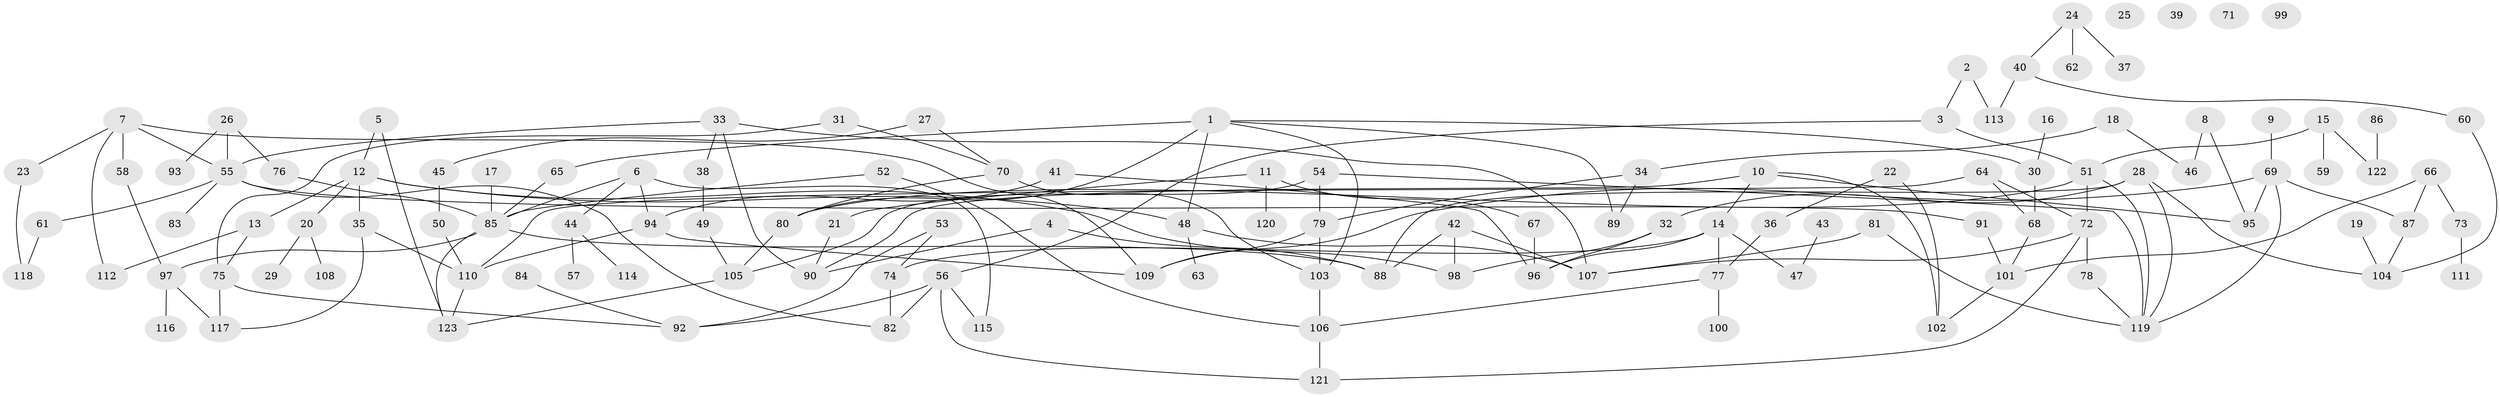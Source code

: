 // coarse degree distribution, {6: 0.09523809523809523, 2: 0.25, 4: 0.11904761904761904, 5: 0.047619047619047616, 1: 0.19047619047619047, 3: 0.17857142857142858, 8: 0.03571428571428571, 7: 0.023809523809523808, 0: 0.047619047619047616, 9: 0.011904761904761904}
// Generated by graph-tools (version 1.1) at 2025/23/03/03/25 07:23:24]
// undirected, 123 vertices, 168 edges
graph export_dot {
graph [start="1"]
  node [color=gray90,style=filled];
  1;
  2;
  3;
  4;
  5;
  6;
  7;
  8;
  9;
  10;
  11;
  12;
  13;
  14;
  15;
  16;
  17;
  18;
  19;
  20;
  21;
  22;
  23;
  24;
  25;
  26;
  27;
  28;
  29;
  30;
  31;
  32;
  33;
  34;
  35;
  36;
  37;
  38;
  39;
  40;
  41;
  42;
  43;
  44;
  45;
  46;
  47;
  48;
  49;
  50;
  51;
  52;
  53;
  54;
  55;
  56;
  57;
  58;
  59;
  60;
  61;
  62;
  63;
  64;
  65;
  66;
  67;
  68;
  69;
  70;
  71;
  72;
  73;
  74;
  75;
  76;
  77;
  78;
  79;
  80;
  81;
  82;
  83;
  84;
  85;
  86;
  87;
  88;
  89;
  90;
  91;
  92;
  93;
  94;
  95;
  96;
  97;
  98;
  99;
  100;
  101;
  102;
  103;
  104;
  105;
  106;
  107;
  108;
  109;
  110;
  111;
  112;
  113;
  114;
  115;
  116;
  117;
  118;
  119;
  120;
  121;
  122;
  123;
  1 -- 30;
  1 -- 48;
  1 -- 65;
  1 -- 80;
  1 -- 89;
  1 -- 103;
  2 -- 3;
  2 -- 113;
  3 -- 51;
  3 -- 56;
  4 -- 88;
  4 -- 90;
  5 -- 12;
  5 -- 123;
  6 -- 44;
  6 -- 85;
  6 -- 94;
  6 -- 115;
  7 -- 23;
  7 -- 55;
  7 -- 58;
  7 -- 109;
  7 -- 112;
  8 -- 46;
  8 -- 95;
  9 -- 69;
  10 -- 14;
  10 -- 90;
  10 -- 95;
  10 -- 102;
  11 -- 21;
  11 -- 67;
  11 -- 120;
  12 -- 13;
  12 -- 20;
  12 -- 35;
  12 -- 48;
  12 -- 98;
  13 -- 75;
  13 -- 112;
  14 -- 47;
  14 -- 74;
  14 -- 77;
  14 -- 96;
  15 -- 51;
  15 -- 59;
  15 -- 122;
  16 -- 30;
  17 -- 85;
  18 -- 34;
  18 -- 46;
  19 -- 104;
  20 -- 29;
  20 -- 108;
  21 -- 90;
  22 -- 36;
  22 -- 102;
  23 -- 118;
  24 -- 37;
  24 -- 40;
  24 -- 62;
  26 -- 55;
  26 -- 76;
  26 -- 93;
  27 -- 45;
  27 -- 70;
  28 -- 32;
  28 -- 88;
  28 -- 104;
  28 -- 119;
  30 -- 68;
  31 -- 70;
  31 -- 75;
  32 -- 96;
  32 -- 98;
  33 -- 38;
  33 -- 55;
  33 -- 90;
  33 -- 107;
  34 -- 79;
  34 -- 89;
  35 -- 110;
  35 -- 117;
  36 -- 77;
  38 -- 49;
  40 -- 60;
  40 -- 113;
  41 -- 94;
  41 -- 96;
  42 -- 88;
  42 -- 98;
  42 -- 107;
  43 -- 47;
  44 -- 57;
  44 -- 114;
  45 -- 50;
  48 -- 63;
  48 -- 107;
  49 -- 105;
  50 -- 110;
  51 -- 72;
  51 -- 80;
  51 -- 119;
  52 -- 85;
  52 -- 106;
  53 -- 74;
  53 -- 92;
  54 -- 79;
  54 -- 105;
  54 -- 119;
  55 -- 61;
  55 -- 82;
  55 -- 83;
  55 -- 91;
  56 -- 82;
  56 -- 92;
  56 -- 115;
  56 -- 121;
  58 -- 97;
  60 -- 104;
  61 -- 118;
  64 -- 68;
  64 -- 72;
  64 -- 110;
  65 -- 85;
  66 -- 73;
  66 -- 87;
  66 -- 101;
  67 -- 96;
  68 -- 101;
  69 -- 87;
  69 -- 95;
  69 -- 109;
  69 -- 119;
  70 -- 80;
  70 -- 103;
  72 -- 78;
  72 -- 107;
  72 -- 121;
  73 -- 111;
  74 -- 82;
  75 -- 92;
  75 -- 117;
  76 -- 85;
  77 -- 100;
  77 -- 106;
  78 -- 119;
  79 -- 103;
  79 -- 109;
  80 -- 105;
  81 -- 107;
  81 -- 119;
  84 -- 92;
  85 -- 88;
  85 -- 97;
  85 -- 123;
  86 -- 122;
  87 -- 104;
  91 -- 101;
  94 -- 109;
  94 -- 110;
  97 -- 116;
  97 -- 117;
  101 -- 102;
  103 -- 106;
  105 -- 123;
  106 -- 121;
  110 -- 123;
}
